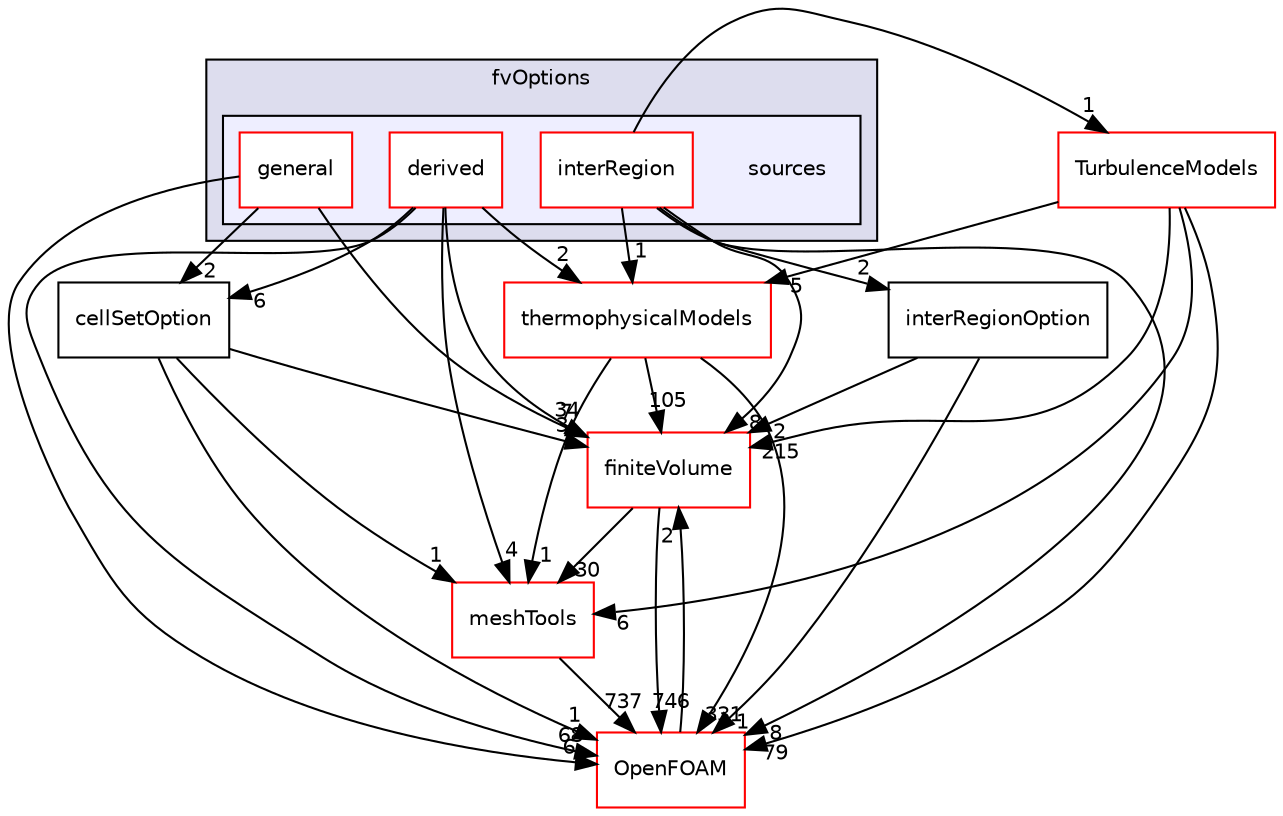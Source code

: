 digraph "src/fvOptions/sources" {
  bgcolor=transparent;
  compound=true
  node [ fontsize="10", fontname="Helvetica"];
  edge [ labelfontsize="10", labelfontname="Helvetica"];
  subgraph clusterdir_3feeed9f14097927738cfbd9bcefd859 {
    graph [ bgcolor="#ddddee", pencolor="black", label="fvOptions" fontname="Helvetica", fontsize="10", URL="dir_3feeed9f14097927738cfbd9bcefd859.html"]
  subgraph clusterdir_ab5426228c8fb14cfc52c0ebfb464378 {
    graph [ bgcolor="#eeeeff", pencolor="black", label="" URL="dir_ab5426228c8fb14cfc52c0ebfb464378.html"];
    dir_ab5426228c8fb14cfc52c0ebfb464378 [shape=plaintext label="sources"];
    dir_04ada5f3e1c5f73b4b84eeccdf3d9cec [shape=box label="derived" color="red" fillcolor="white" style="filled" URL="dir_04ada5f3e1c5f73b4b84eeccdf3d9cec.html"];
    dir_72795626a818b0414b803468c9fe69a0 [shape=box label="general" color="red" fillcolor="white" style="filled" URL="dir_72795626a818b0414b803468c9fe69a0.html"];
    dir_ed2831c0dbe49df810debb73cd18fb6c [shape=box label="interRegion" color="red" fillcolor="white" style="filled" URL="dir_ed2831c0dbe49df810debb73cd18fb6c.html"];
  }
  }
  dir_9bd15774b555cf7259a6fa18f99fe99b [shape=box label="finiteVolume" color="red" URL="dir_9bd15774b555cf7259a6fa18f99fe99b.html"];
  dir_ae30ad0bef50cf391b24c614251bb9fd [shape=box label="meshTools" color="red" URL="dir_ae30ad0bef50cf391b24c614251bb9fd.html"];
  dir_e004c8aef6ad3730b0be09e2a7704e0f [shape=box label="interRegionOption" URL="dir_e004c8aef6ad3730b0be09e2a7704e0f.html"];
  dir_1eda626aeac0f0ad2848c36acaa5d501 [shape=box label="TurbulenceModels" color="red" URL="dir_1eda626aeac0f0ad2848c36acaa5d501.html"];
  dir_2778d089ec5c4f66810b11f753867003 [shape=box label="thermophysicalModels" color="red" URL="dir_2778d089ec5c4f66810b11f753867003.html"];
  dir_c5473ff19b20e6ec4dfe5c310b3778a8 [shape=box label="OpenFOAM" color="red" URL="dir_c5473ff19b20e6ec4dfe5c310b3778a8.html"];
  dir_3985ce20ae33982f8c583731dc480b49 [shape=box label="cellSetOption" URL="dir_3985ce20ae33982f8c583731dc480b49.html"];
  dir_9bd15774b555cf7259a6fa18f99fe99b->dir_ae30ad0bef50cf391b24c614251bb9fd [headlabel="30", labeldistance=1.5 headhref="dir_000897_001751.html"];
  dir_9bd15774b555cf7259a6fa18f99fe99b->dir_c5473ff19b20e6ec4dfe5c310b3778a8 [headlabel="746", labeldistance=1.5 headhref="dir_000897_001897.html"];
  dir_04ada5f3e1c5f73b4b84eeccdf3d9cec->dir_9bd15774b555cf7259a6fa18f99fe99b [headlabel="34", labeldistance=1.5 headhref="dir_001328_000897.html"];
  dir_04ada5f3e1c5f73b4b84eeccdf3d9cec->dir_ae30ad0bef50cf391b24c614251bb9fd [headlabel="4", labeldistance=1.5 headhref="dir_001328_001751.html"];
  dir_04ada5f3e1c5f73b4b84eeccdf3d9cec->dir_2778d089ec5c4f66810b11f753867003 [headlabel="2", labeldistance=1.5 headhref="dir_001328_001239.html"];
  dir_04ada5f3e1c5f73b4b84eeccdf3d9cec->dir_c5473ff19b20e6ec4dfe5c310b3778a8 [headlabel="68", labeldistance=1.5 headhref="dir_001328_001897.html"];
  dir_04ada5f3e1c5f73b4b84eeccdf3d9cec->dir_3985ce20ae33982f8c583731dc480b49 [headlabel="6", labeldistance=1.5 headhref="dir_001328_001318.html"];
  dir_ae30ad0bef50cf391b24c614251bb9fd->dir_c5473ff19b20e6ec4dfe5c310b3778a8 [headlabel="737", labeldistance=1.5 headhref="dir_001751_001897.html"];
  dir_e004c8aef6ad3730b0be09e2a7704e0f->dir_9bd15774b555cf7259a6fa18f99fe99b [headlabel="2", labeldistance=1.5 headhref="dir_001326_000897.html"];
  dir_e004c8aef6ad3730b0be09e2a7704e0f->dir_c5473ff19b20e6ec4dfe5c310b3778a8 [headlabel="1", labeldistance=1.5 headhref="dir_001326_001897.html"];
  dir_1eda626aeac0f0ad2848c36acaa5d501->dir_9bd15774b555cf7259a6fa18f99fe99b [headlabel="215", labeldistance=1.5 headhref="dir_000754_000897.html"];
  dir_1eda626aeac0f0ad2848c36acaa5d501->dir_ae30ad0bef50cf391b24c614251bb9fd [headlabel="6", labeldistance=1.5 headhref="dir_000754_001751.html"];
  dir_1eda626aeac0f0ad2848c36acaa5d501->dir_2778d089ec5c4f66810b11f753867003 [headlabel="5", labeldistance=1.5 headhref="dir_000754_001239.html"];
  dir_1eda626aeac0f0ad2848c36acaa5d501->dir_c5473ff19b20e6ec4dfe5c310b3778a8 [headlabel="79", labeldistance=1.5 headhref="dir_000754_001897.html"];
  dir_2778d089ec5c4f66810b11f753867003->dir_9bd15774b555cf7259a6fa18f99fe99b [headlabel="105", labeldistance=1.5 headhref="dir_001239_000897.html"];
  dir_2778d089ec5c4f66810b11f753867003->dir_ae30ad0bef50cf391b24c614251bb9fd [headlabel="1", labeldistance=1.5 headhref="dir_001239_001751.html"];
  dir_2778d089ec5c4f66810b11f753867003->dir_c5473ff19b20e6ec4dfe5c310b3778a8 [headlabel="331", labeldistance=1.5 headhref="dir_001239_001897.html"];
  dir_ed2831c0dbe49df810debb73cd18fb6c->dir_9bd15774b555cf7259a6fa18f99fe99b [headlabel="8", labeldistance=1.5 headhref="dir_001352_000897.html"];
  dir_ed2831c0dbe49df810debb73cd18fb6c->dir_e004c8aef6ad3730b0be09e2a7704e0f [headlabel="2", labeldistance=1.5 headhref="dir_001352_001326.html"];
  dir_ed2831c0dbe49df810debb73cd18fb6c->dir_1eda626aeac0f0ad2848c36acaa5d501 [headlabel="1", labeldistance=1.5 headhref="dir_001352_000754.html"];
  dir_ed2831c0dbe49df810debb73cd18fb6c->dir_2778d089ec5c4f66810b11f753867003 [headlabel="1", labeldistance=1.5 headhref="dir_001352_001239.html"];
  dir_ed2831c0dbe49df810debb73cd18fb6c->dir_c5473ff19b20e6ec4dfe5c310b3778a8 [headlabel="8", labeldistance=1.5 headhref="dir_001352_001897.html"];
  dir_c5473ff19b20e6ec4dfe5c310b3778a8->dir_9bd15774b555cf7259a6fa18f99fe99b [headlabel="2", labeldistance=1.5 headhref="dir_001897_000897.html"];
  dir_72795626a818b0414b803468c9fe69a0->dir_9bd15774b555cf7259a6fa18f99fe99b [headlabel="7", labeldistance=1.5 headhref="dir_001349_000897.html"];
  dir_72795626a818b0414b803468c9fe69a0->dir_c5473ff19b20e6ec4dfe5c310b3778a8 [headlabel="6", labeldistance=1.5 headhref="dir_001349_001897.html"];
  dir_72795626a818b0414b803468c9fe69a0->dir_3985ce20ae33982f8c583731dc480b49 [headlabel="2", labeldistance=1.5 headhref="dir_001349_001318.html"];
  dir_3985ce20ae33982f8c583731dc480b49->dir_9bd15774b555cf7259a6fa18f99fe99b [headlabel="3", labeldistance=1.5 headhref="dir_001318_000897.html"];
  dir_3985ce20ae33982f8c583731dc480b49->dir_ae30ad0bef50cf391b24c614251bb9fd [headlabel="1", labeldistance=1.5 headhref="dir_001318_001751.html"];
  dir_3985ce20ae33982f8c583731dc480b49->dir_c5473ff19b20e6ec4dfe5c310b3778a8 [headlabel="1", labeldistance=1.5 headhref="dir_001318_001897.html"];
}
